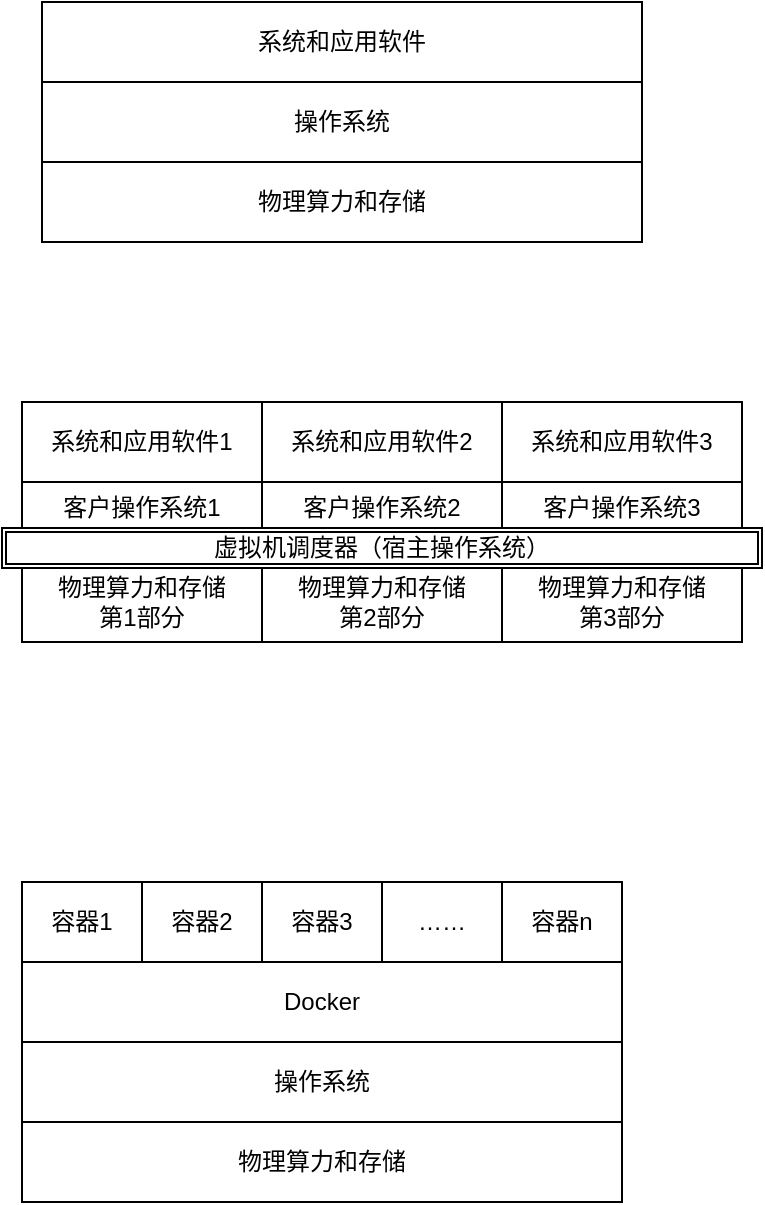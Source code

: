<mxfile version="24.8.4">
  <diagram name="第 1 页" id="-zq3_3fuPmeGV50BR6rt">
    <mxGraphModel dx="952" dy="645" grid="1" gridSize="10" guides="1" tooltips="1" connect="1" arrows="1" fold="1" page="1" pageScale="1" pageWidth="827" pageHeight="1169" math="0" shadow="0">
      <root>
        <mxCell id="0" />
        <mxCell id="1" parent="0" />
        <mxCell id="X_lizn1FSNmymNUriTZK-27" value="" style="shape=table;startSize=0;container=1;collapsible=0;childLayout=tableLayout;" vertex="1" parent="1">
          <mxGeometry x="80" y="90" width="300" height="120" as="geometry" />
        </mxCell>
        <mxCell id="X_lizn1FSNmymNUriTZK-28" value="" style="shape=tableRow;horizontal=0;startSize=0;swimlaneHead=0;swimlaneBody=0;strokeColor=inherit;top=0;left=0;bottom=0;right=0;collapsible=0;dropTarget=0;fillColor=none;points=[[0,0.5],[1,0.5]];portConstraint=eastwest;" vertex="1" parent="X_lizn1FSNmymNUriTZK-27">
          <mxGeometry width="300" height="40" as="geometry" />
        </mxCell>
        <mxCell id="X_lizn1FSNmymNUriTZK-29" value="系统和应用软件" style="shape=partialRectangle;html=1;whiteSpace=wrap;connectable=0;strokeColor=inherit;overflow=hidden;fillColor=none;top=0;left=0;bottom=0;right=0;pointerEvents=1;" vertex="1" parent="X_lizn1FSNmymNUriTZK-28">
          <mxGeometry width="300" height="40" as="geometry">
            <mxRectangle width="300" height="40" as="alternateBounds" />
          </mxGeometry>
        </mxCell>
        <mxCell id="X_lizn1FSNmymNUriTZK-30" value="" style="shape=tableRow;horizontal=0;startSize=0;swimlaneHead=0;swimlaneBody=0;strokeColor=inherit;top=0;left=0;bottom=0;right=0;collapsible=0;dropTarget=0;fillColor=none;points=[[0,0.5],[1,0.5]];portConstraint=eastwest;" vertex="1" parent="X_lizn1FSNmymNUriTZK-27">
          <mxGeometry y="40" width="300" height="40" as="geometry" />
        </mxCell>
        <mxCell id="X_lizn1FSNmymNUriTZK-31" value="操作系统" style="shape=partialRectangle;html=1;whiteSpace=wrap;connectable=0;strokeColor=inherit;overflow=hidden;fillColor=none;top=0;left=0;bottom=0;right=0;pointerEvents=1;" vertex="1" parent="X_lizn1FSNmymNUriTZK-30">
          <mxGeometry width="300" height="40" as="geometry">
            <mxRectangle width="300" height="40" as="alternateBounds" />
          </mxGeometry>
        </mxCell>
        <mxCell id="X_lizn1FSNmymNUriTZK-32" value="" style="shape=tableRow;horizontal=0;startSize=0;swimlaneHead=0;swimlaneBody=0;strokeColor=inherit;top=0;left=0;bottom=0;right=0;collapsible=0;dropTarget=0;fillColor=none;points=[[0,0.5],[1,0.5]];portConstraint=eastwest;" vertex="1" parent="X_lizn1FSNmymNUriTZK-27">
          <mxGeometry y="80" width="300" height="40" as="geometry" />
        </mxCell>
        <mxCell id="X_lizn1FSNmymNUriTZK-33" value="物理算力和存储" style="shape=partialRectangle;html=1;whiteSpace=wrap;connectable=0;strokeColor=inherit;overflow=hidden;fillColor=none;top=0;left=0;bottom=0;right=0;pointerEvents=1;" vertex="1" parent="X_lizn1FSNmymNUriTZK-32">
          <mxGeometry width="300" height="40" as="geometry">
            <mxRectangle width="300" height="40" as="alternateBounds" />
          </mxGeometry>
        </mxCell>
        <mxCell id="X_lizn1FSNmymNUriTZK-47" value="" style="shape=table;startSize=0;container=1;collapsible=0;childLayout=tableLayout;" vertex="1" parent="1">
          <mxGeometry x="70" y="290" width="360" height="120" as="geometry" />
        </mxCell>
        <mxCell id="X_lizn1FSNmymNUriTZK-48" value="" style="shape=tableRow;horizontal=0;startSize=0;swimlaneHead=0;swimlaneBody=0;strokeColor=inherit;top=0;left=0;bottom=0;right=0;collapsible=0;dropTarget=0;fillColor=none;points=[[0,0.5],[1,0.5]];portConstraint=eastwest;" vertex="1" parent="X_lizn1FSNmymNUriTZK-47">
          <mxGeometry width="360" height="40" as="geometry" />
        </mxCell>
        <mxCell id="X_lizn1FSNmymNUriTZK-49" value="系统和应用软件1" style="shape=partialRectangle;html=1;whiteSpace=wrap;connectable=0;strokeColor=inherit;overflow=hidden;fillColor=none;top=0;left=0;bottom=0;right=0;pointerEvents=1;" vertex="1" parent="X_lizn1FSNmymNUriTZK-48">
          <mxGeometry width="120" height="40" as="geometry">
            <mxRectangle width="120" height="40" as="alternateBounds" />
          </mxGeometry>
        </mxCell>
        <mxCell id="X_lizn1FSNmymNUriTZK-57" value="系统和应用软件2" style="shape=partialRectangle;html=1;whiteSpace=wrap;connectable=0;strokeColor=inherit;overflow=hidden;fillColor=none;top=0;left=0;bottom=0;right=0;pointerEvents=1;" vertex="1" parent="X_lizn1FSNmymNUriTZK-48">
          <mxGeometry x="120" width="120" height="40" as="geometry">
            <mxRectangle width="120" height="40" as="alternateBounds" />
          </mxGeometry>
        </mxCell>
        <mxCell id="X_lizn1FSNmymNUriTZK-54" value="系统和应用软件3" style="shape=partialRectangle;html=1;whiteSpace=wrap;connectable=0;strokeColor=inherit;overflow=hidden;fillColor=none;top=0;left=0;bottom=0;right=0;pointerEvents=1;" vertex="1" parent="X_lizn1FSNmymNUriTZK-48">
          <mxGeometry x="240" width="120" height="40" as="geometry">
            <mxRectangle width="120" height="40" as="alternateBounds" />
          </mxGeometry>
        </mxCell>
        <mxCell id="X_lizn1FSNmymNUriTZK-50" value="" style="shape=tableRow;horizontal=0;startSize=0;swimlaneHead=0;swimlaneBody=0;strokeColor=inherit;top=0;left=0;bottom=0;right=0;collapsible=0;dropTarget=0;fillColor=none;points=[[0,0.5],[1,0.5]];portConstraint=eastwest;" vertex="1" parent="X_lizn1FSNmymNUriTZK-47">
          <mxGeometry y="40" width="360" height="40" as="geometry" />
        </mxCell>
        <mxCell id="X_lizn1FSNmymNUriTZK-51" value="客户操作系统1&lt;div&gt;&lt;br&gt;&lt;/div&gt;" style="shape=partialRectangle;html=1;whiteSpace=wrap;connectable=0;strokeColor=inherit;overflow=hidden;fillColor=none;top=0;left=0;bottom=0;right=0;pointerEvents=1;" vertex="1" parent="X_lizn1FSNmymNUriTZK-50">
          <mxGeometry width="120" height="40" as="geometry">
            <mxRectangle width="120" height="40" as="alternateBounds" />
          </mxGeometry>
        </mxCell>
        <mxCell id="X_lizn1FSNmymNUriTZK-58" value="客户操作系统2&lt;div&gt;&lt;br&gt;&lt;/div&gt;" style="shape=partialRectangle;html=1;whiteSpace=wrap;connectable=0;strokeColor=inherit;overflow=hidden;fillColor=none;top=0;left=0;bottom=0;right=0;pointerEvents=1;" vertex="1" parent="X_lizn1FSNmymNUriTZK-50">
          <mxGeometry x="120" width="120" height="40" as="geometry">
            <mxRectangle width="120" height="40" as="alternateBounds" />
          </mxGeometry>
        </mxCell>
        <mxCell id="X_lizn1FSNmymNUriTZK-55" value="客户操作系统3&lt;div&gt;&lt;br&gt;&lt;/div&gt;" style="shape=partialRectangle;html=1;whiteSpace=wrap;connectable=0;strokeColor=inherit;overflow=hidden;fillColor=none;top=0;left=0;bottom=0;right=0;pointerEvents=1;" vertex="1" parent="X_lizn1FSNmymNUriTZK-50">
          <mxGeometry x="240" width="120" height="40" as="geometry">
            <mxRectangle width="120" height="40" as="alternateBounds" />
          </mxGeometry>
        </mxCell>
        <mxCell id="X_lizn1FSNmymNUriTZK-52" value="" style="shape=tableRow;horizontal=0;startSize=0;swimlaneHead=0;swimlaneBody=0;strokeColor=inherit;top=0;left=0;bottom=0;right=0;collapsible=0;dropTarget=0;fillColor=none;points=[[0,0.5],[1,0.5]];portConstraint=eastwest;" vertex="1" parent="X_lizn1FSNmymNUriTZK-47">
          <mxGeometry y="80" width="360" height="40" as="geometry" />
        </mxCell>
        <mxCell id="X_lizn1FSNmymNUriTZK-53" value="物理算力和存储&lt;div&gt;第1部分&lt;/div&gt;" style="shape=partialRectangle;html=1;whiteSpace=wrap;connectable=0;strokeColor=inherit;overflow=hidden;fillColor=none;top=0;left=0;bottom=0;right=0;pointerEvents=1;" vertex="1" parent="X_lizn1FSNmymNUriTZK-52">
          <mxGeometry width="120" height="40" as="geometry">
            <mxRectangle width="120" height="40" as="alternateBounds" />
          </mxGeometry>
        </mxCell>
        <mxCell id="X_lizn1FSNmymNUriTZK-59" value="物理算力和存储&lt;div&gt;第2&lt;span style=&quot;background-color: initial;&quot;&gt;部分&lt;/span&gt;&lt;/div&gt;" style="shape=partialRectangle;html=1;whiteSpace=wrap;connectable=0;strokeColor=inherit;overflow=hidden;fillColor=none;top=0;left=0;bottom=0;right=0;pointerEvents=1;" vertex="1" parent="X_lizn1FSNmymNUriTZK-52">
          <mxGeometry x="120" width="120" height="40" as="geometry">
            <mxRectangle width="120" height="40" as="alternateBounds" />
          </mxGeometry>
        </mxCell>
        <mxCell id="X_lizn1FSNmymNUriTZK-56" value="物理算力和存储&lt;div&gt;第3部分&lt;br&gt;&lt;/div&gt;" style="shape=partialRectangle;html=1;whiteSpace=wrap;connectable=0;strokeColor=inherit;overflow=hidden;fillColor=none;top=0;left=0;bottom=0;right=0;pointerEvents=1;" vertex="1" parent="X_lizn1FSNmymNUriTZK-52">
          <mxGeometry x="240" width="120" height="40" as="geometry">
            <mxRectangle width="120" height="40" as="alternateBounds" />
          </mxGeometry>
        </mxCell>
        <mxCell id="X_lizn1FSNmymNUriTZK-61" value="虚拟机调度器（宿主操作系统）" style="shape=ext;double=1;rounded=0;whiteSpace=wrap;html=1;" vertex="1" parent="1">
          <mxGeometry x="60" y="353" width="380" height="20" as="geometry" />
        </mxCell>
        <mxCell id="X_lizn1FSNmymNUriTZK-76" value="" style="shape=table;startSize=0;container=1;collapsible=0;childLayout=tableLayout;" vertex="1" parent="1">
          <mxGeometry x="70" y="570" width="300" height="120" as="geometry" />
        </mxCell>
        <mxCell id="X_lizn1FSNmymNUriTZK-77" value="" style="shape=tableRow;horizontal=0;startSize=0;swimlaneHead=0;swimlaneBody=0;strokeColor=inherit;top=0;left=0;bottom=0;right=0;collapsible=0;dropTarget=0;fillColor=none;points=[[0,0.5],[1,0.5]];portConstraint=eastwest;" vertex="1" parent="X_lizn1FSNmymNUriTZK-76">
          <mxGeometry width="300" height="40" as="geometry" />
        </mxCell>
        <mxCell id="X_lizn1FSNmymNUriTZK-78" value="Docker" style="shape=partialRectangle;html=1;whiteSpace=wrap;connectable=0;strokeColor=inherit;overflow=hidden;fillColor=none;top=0;left=0;bottom=0;right=0;pointerEvents=1;" vertex="1" parent="X_lizn1FSNmymNUriTZK-77">
          <mxGeometry width="300" height="40" as="geometry">
            <mxRectangle width="300" height="40" as="alternateBounds" />
          </mxGeometry>
        </mxCell>
        <mxCell id="X_lizn1FSNmymNUriTZK-79" value="" style="shape=tableRow;horizontal=0;startSize=0;swimlaneHead=0;swimlaneBody=0;strokeColor=inherit;top=0;left=0;bottom=0;right=0;collapsible=0;dropTarget=0;fillColor=none;points=[[0,0.5],[1,0.5]];portConstraint=eastwest;" vertex="1" parent="X_lizn1FSNmymNUriTZK-76">
          <mxGeometry y="40" width="300" height="40" as="geometry" />
        </mxCell>
        <mxCell id="X_lizn1FSNmymNUriTZK-80" value="操作系统" style="shape=partialRectangle;html=1;whiteSpace=wrap;connectable=0;strokeColor=inherit;overflow=hidden;fillColor=none;top=0;left=0;bottom=0;right=0;pointerEvents=1;" vertex="1" parent="X_lizn1FSNmymNUriTZK-79">
          <mxGeometry width="300" height="40" as="geometry">
            <mxRectangle width="300" height="40" as="alternateBounds" />
          </mxGeometry>
        </mxCell>
        <mxCell id="X_lizn1FSNmymNUriTZK-81" value="" style="shape=tableRow;horizontal=0;startSize=0;swimlaneHead=0;swimlaneBody=0;strokeColor=inherit;top=0;left=0;bottom=0;right=0;collapsible=0;dropTarget=0;fillColor=none;points=[[0,0.5],[1,0.5]];portConstraint=eastwest;" vertex="1" parent="X_lizn1FSNmymNUriTZK-76">
          <mxGeometry y="80" width="300" height="40" as="geometry" />
        </mxCell>
        <mxCell id="X_lizn1FSNmymNUriTZK-82" value="物理算力和存储" style="shape=partialRectangle;html=1;whiteSpace=wrap;connectable=0;strokeColor=inherit;overflow=hidden;fillColor=none;top=0;left=0;bottom=0;right=0;pointerEvents=1;" vertex="1" parent="X_lizn1FSNmymNUriTZK-81">
          <mxGeometry width="300" height="40" as="geometry">
            <mxRectangle width="300" height="40" as="alternateBounds" />
          </mxGeometry>
        </mxCell>
        <mxCell id="X_lizn1FSNmymNUriTZK-86" value="" style="shape=table;startSize=0;container=1;collapsible=0;childLayout=tableLayout;" vertex="1" parent="1">
          <mxGeometry x="70" y="530" width="300" height="40" as="geometry" />
        </mxCell>
        <mxCell id="X_lizn1FSNmymNUriTZK-87" value="" style="shape=tableRow;horizontal=0;startSize=0;swimlaneHead=0;swimlaneBody=0;strokeColor=inherit;top=0;left=0;bottom=0;right=0;collapsible=0;dropTarget=0;fillColor=none;points=[[0,0.5],[1,0.5]];portConstraint=eastwest;" vertex="1" parent="X_lizn1FSNmymNUriTZK-86">
          <mxGeometry width="300" height="40" as="geometry" />
        </mxCell>
        <mxCell id="X_lizn1FSNmymNUriTZK-88" value="容器1" style="shape=partialRectangle;html=1;whiteSpace=wrap;connectable=0;strokeColor=inherit;overflow=hidden;fillColor=none;top=0;left=0;bottom=0;right=0;pointerEvents=1;" vertex="1" parent="X_lizn1FSNmymNUriTZK-87">
          <mxGeometry width="60" height="40" as="geometry">
            <mxRectangle width="60" height="40" as="alternateBounds" />
          </mxGeometry>
        </mxCell>
        <mxCell id="X_lizn1FSNmymNUriTZK-89" value="容器2" style="shape=partialRectangle;html=1;whiteSpace=wrap;connectable=0;strokeColor=inherit;overflow=hidden;fillColor=none;top=0;left=0;bottom=0;right=0;pointerEvents=1;" vertex="1" parent="X_lizn1FSNmymNUriTZK-87">
          <mxGeometry x="60" width="60" height="40" as="geometry">
            <mxRectangle width="60" height="40" as="alternateBounds" />
          </mxGeometry>
        </mxCell>
        <mxCell id="X_lizn1FSNmymNUriTZK-90" value="容器3" style="shape=partialRectangle;html=1;whiteSpace=wrap;connectable=0;strokeColor=inherit;overflow=hidden;fillColor=none;top=0;left=0;bottom=0;right=0;pointerEvents=1;" vertex="1" parent="X_lizn1FSNmymNUriTZK-87">
          <mxGeometry x="120" width="60" height="40" as="geometry">
            <mxRectangle width="60" height="40" as="alternateBounds" />
          </mxGeometry>
        </mxCell>
        <mxCell id="X_lizn1FSNmymNUriTZK-91" value="……" style="shape=partialRectangle;html=1;whiteSpace=wrap;connectable=0;strokeColor=inherit;overflow=hidden;fillColor=none;top=0;left=0;bottom=0;right=0;pointerEvents=1;" vertex="1" parent="X_lizn1FSNmymNUriTZK-87">
          <mxGeometry x="180" width="60" height="40" as="geometry">
            <mxRectangle width="60" height="40" as="alternateBounds" />
          </mxGeometry>
        </mxCell>
        <mxCell id="X_lizn1FSNmymNUriTZK-92" value="容器n" style="shape=partialRectangle;html=1;whiteSpace=wrap;connectable=0;strokeColor=inherit;overflow=hidden;fillColor=none;top=0;left=0;bottom=0;right=0;pointerEvents=1;" vertex="1" parent="X_lizn1FSNmymNUriTZK-87">
          <mxGeometry x="240" width="60" height="40" as="geometry">
            <mxRectangle width="60" height="40" as="alternateBounds" />
          </mxGeometry>
        </mxCell>
      </root>
    </mxGraphModel>
  </diagram>
</mxfile>
